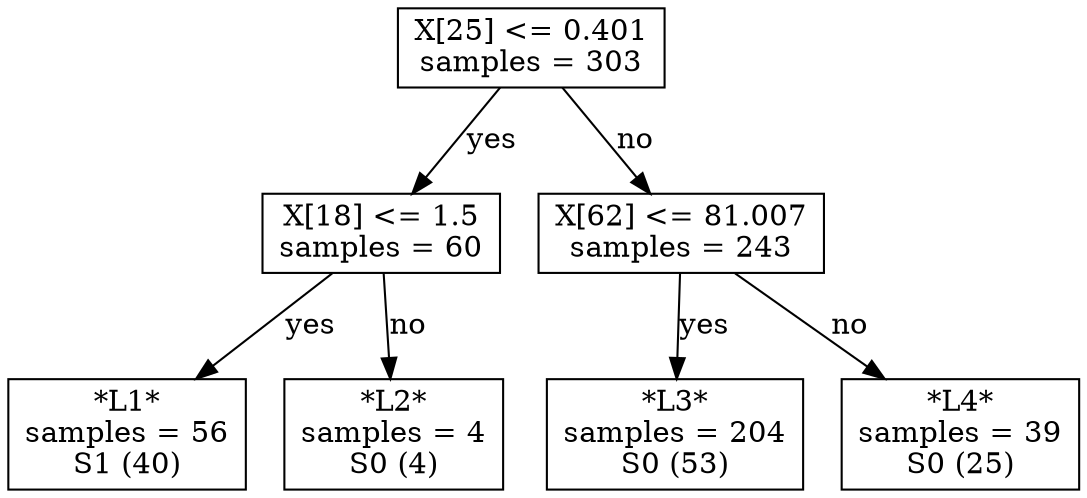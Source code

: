 digraph Tree {
node [shape=box] ;
0 [label="X[25] <= 0.401\nsamples = 303\n"] ;
1 [label="X[18] <= 1.5\nsamples = 60\n"] ;
0 -> 1 [label="yes"];
2 [label="*L1*\nsamples = 56\nS1 (40)\n"] ;
1 -> 2 [label="yes"];
3 [label="*L2*\nsamples = 4\nS0 (4)\n"] ;
1 -> 3 [label="no"];
4 [label="X[62] <= 81.007\nsamples = 243\n"] ;
0 -> 4 [label="no"];
5 [label="*L3*\nsamples = 204\nS0 (53)\n"] ;
4 -> 5 [label="yes"];
6 [label="*L4*\nsamples = 39\nS0 (25)\n"] ;
4 -> 6 [label="no"];
}
